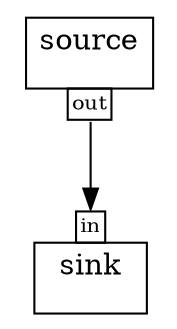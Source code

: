 digraph G{
	rankdir=TB
	filter0 [shape=plaintext label=<
<TABLE BORDER="0" CELLBORDER="0" CELLSPACING="0" CELLPADDING="0"><TR><TD COLSPAN="1" BORDER="1" CELLPADDING="4">source<BR/><FONT POINT-SIZE="10">&nbsp;</FONT></TD></TR><TR><TD COLSPAN="1" BORDER="0"><TABLE BORDER="0" CELLBORDER="0" CELLSPACING="0" CELLPADDING="0"><TR><TD WIDTH="20"></TD><TD BORDER="1" CELLPADDING="1" PORT="out1"><FONT POINT-SIZE="10">out</FONT></TD><TD WIDTH="20"></TD></TR></TABLE></TD></TR></TABLE>
>];
	filter2 [shape=plaintext label=<
<TABLE BORDER="0" CELLBORDER="0" CELLSPACING="0" CELLPADDING="0"><TR><TD WIDTH="20"></TD><TD BORDER="1" CELLPADDING="1" PORT="in3"><FONT POINT-SIZE="10">in</FONT></TD><TD WIDTH="20"></TD></TR><TR><TD COLSPAN="3" BORDER="1" CELLPADDING="4">sink<BR/><FONT POINT-SIZE="10">&nbsp;</FONT></TD></TR></TABLE>
>];
	filter0:out1 -> filter2:in3 [arrowhead="normal", headlabel=<>, fontsize=10, labelangle=45, labeldistance=2.0, ];
	{rank=source; filter0}
	{rank=sink; filter2}
}
